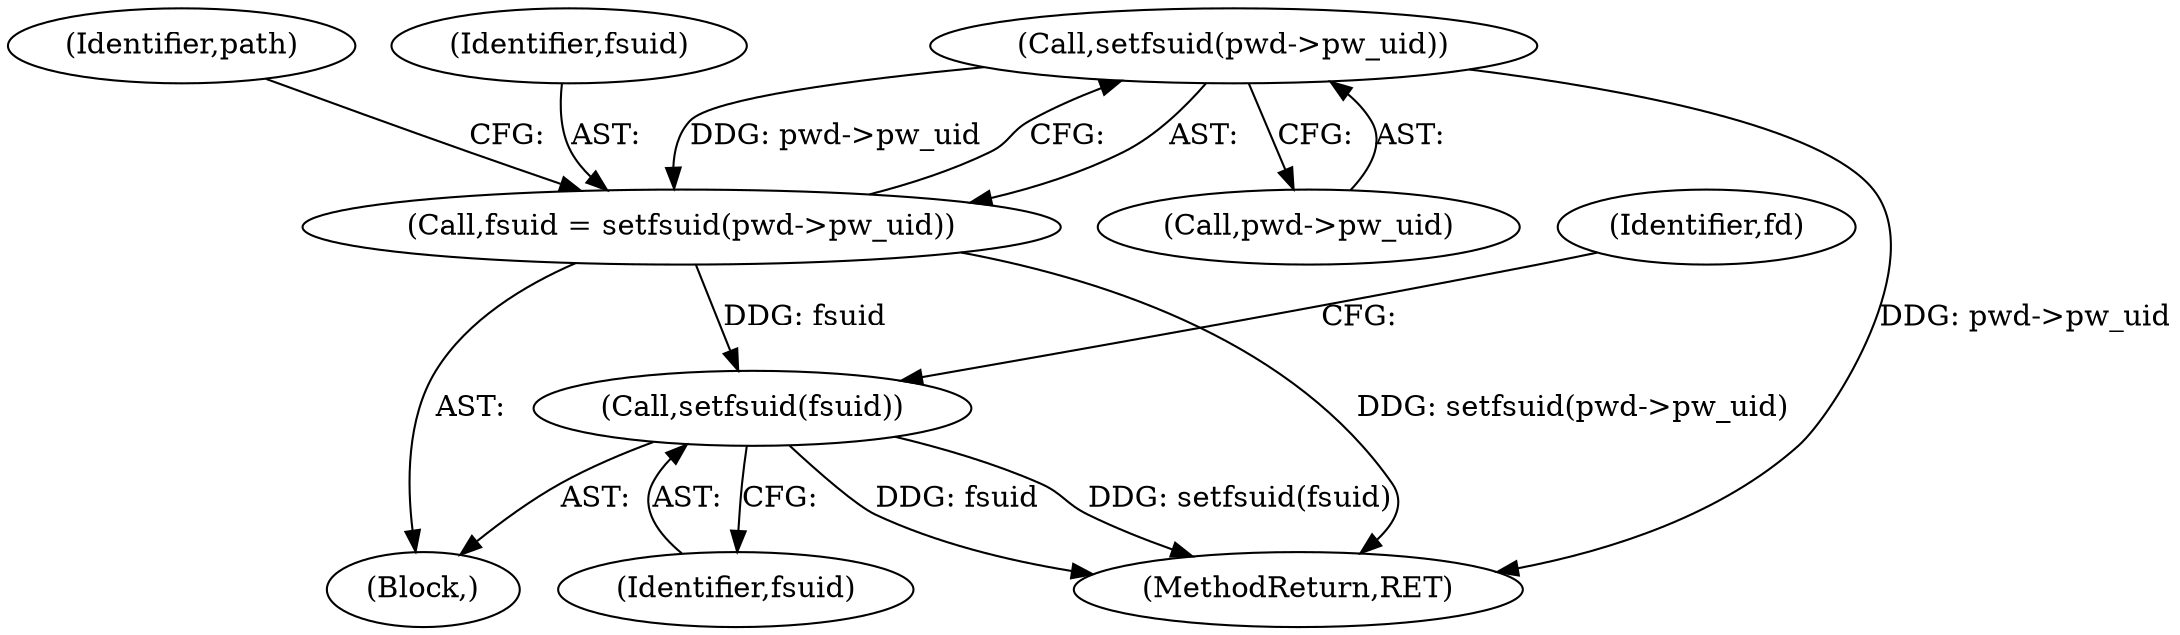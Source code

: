 digraph "0_altlinux_ffe7058c70253d574b1963c7c93002bd410fddc9@pointer" {
"1000184" [label="(Call,setfsuid(pwd->pw_uid))"];
"1000182" [label="(Call,fsuid = setfsuid(pwd->pw_uid))"];
"1000215" [label="(Call,setfsuid(fsuid))"];
"1000191" [label="(Identifier,path)"];
"1000215" [label="(Call,setfsuid(fsuid))"];
"1000183" [label="(Identifier,fsuid)"];
"1000185" [label="(Call,pwd->pw_uid)"];
"1000316" [label="(MethodReturn,RET)"];
"1000111" [label="(Block,)"];
"1000219" [label="(Identifier,fd)"];
"1000182" [label="(Call,fsuid = setfsuid(pwd->pw_uid))"];
"1000216" [label="(Identifier,fsuid)"];
"1000184" [label="(Call,setfsuid(pwd->pw_uid))"];
"1000184" -> "1000182"  [label="AST: "];
"1000184" -> "1000185"  [label="CFG: "];
"1000185" -> "1000184"  [label="AST: "];
"1000182" -> "1000184"  [label="CFG: "];
"1000184" -> "1000316"  [label="DDG: pwd->pw_uid"];
"1000184" -> "1000182"  [label="DDG: pwd->pw_uid"];
"1000182" -> "1000111"  [label="AST: "];
"1000183" -> "1000182"  [label="AST: "];
"1000191" -> "1000182"  [label="CFG: "];
"1000182" -> "1000316"  [label="DDG: setfsuid(pwd->pw_uid)"];
"1000182" -> "1000215"  [label="DDG: fsuid"];
"1000215" -> "1000111"  [label="AST: "];
"1000215" -> "1000216"  [label="CFG: "];
"1000216" -> "1000215"  [label="AST: "];
"1000219" -> "1000215"  [label="CFG: "];
"1000215" -> "1000316"  [label="DDG: fsuid"];
"1000215" -> "1000316"  [label="DDG: setfsuid(fsuid)"];
}
